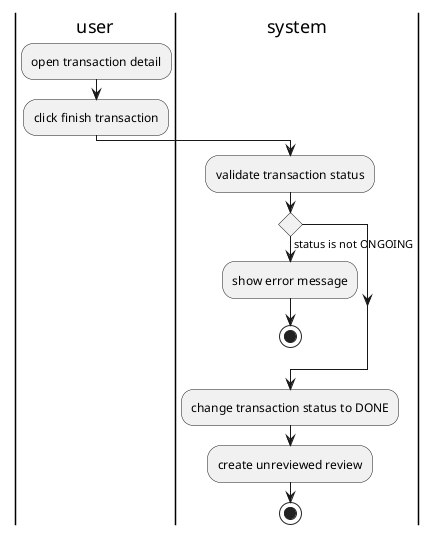 @startuml finish transaction

|user|
:open transaction detail;
:click finish transaction;
|system|
:validate transaction status;
if () then (status is not ONGOING)
    |system|
    :show error message;
    stop
endif

:change transaction status to DONE;
:create unreviewed review;
stop

@enduml
